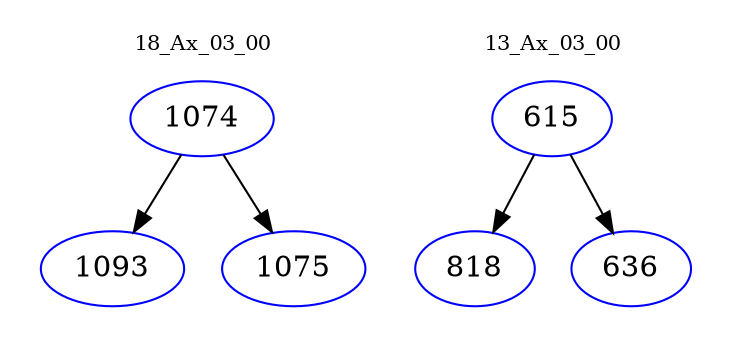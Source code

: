digraph{
subgraph cluster_0 {
color = white
label = "18_Ax_03_00";
fontsize=10;
T0_1074 [label="1074", color="blue"]
T0_1074 -> T0_1093 [color="black"]
T0_1093 [label="1093", color="blue"]
T0_1074 -> T0_1075 [color="black"]
T0_1075 [label="1075", color="blue"]
}
subgraph cluster_1 {
color = white
label = "13_Ax_03_00";
fontsize=10;
T1_615 [label="615", color="blue"]
T1_615 -> T1_818 [color="black"]
T1_818 [label="818", color="blue"]
T1_615 -> T1_636 [color="black"]
T1_636 [label="636", color="blue"]
}
}
